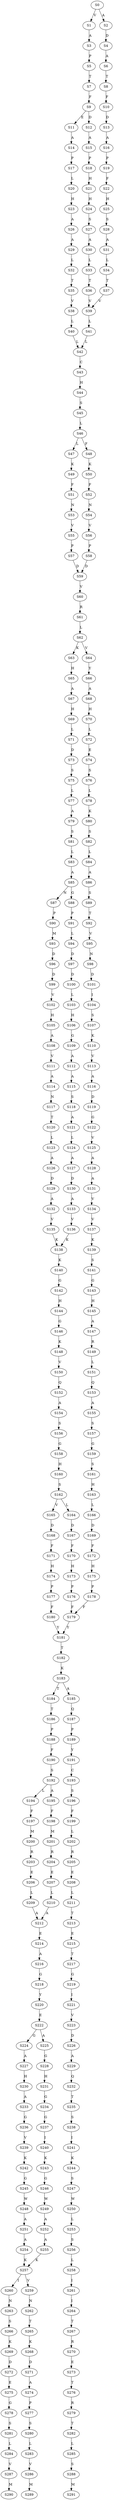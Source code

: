 strict digraph  {
	S0 -> S1 [ label = V ];
	S0 -> S2 [ label = A ];
	S1 -> S3 [ label = A ];
	S2 -> S4 [ label = D ];
	S3 -> S5 [ label = P ];
	S4 -> S6 [ label = A ];
	S5 -> S7 [ label = T ];
	S6 -> S8 [ label = T ];
	S7 -> S9 [ label = F ];
	S8 -> S10 [ label = F ];
	S9 -> S11 [ label = E ];
	S9 -> S12 [ label = D ];
	S10 -> S13 [ label = D ];
	S11 -> S14 [ label = A ];
	S12 -> S15 [ label = A ];
	S13 -> S16 [ label = A ];
	S14 -> S17 [ label = P ];
	S15 -> S18 [ label = P ];
	S16 -> S19 [ label = P ];
	S17 -> S20 [ label = L ];
	S18 -> S21 [ label = H ];
	S19 -> S22 [ label = F ];
	S20 -> S23 [ label = H ];
	S21 -> S24 [ label = H ];
	S22 -> S25 [ label = H ];
	S23 -> S26 [ label = A ];
	S24 -> S27 [ label = S ];
	S25 -> S28 [ label = S ];
	S26 -> S29 [ label = A ];
	S27 -> S30 [ label = A ];
	S28 -> S31 [ label = A ];
	S29 -> S32 [ label = L ];
	S30 -> S33 [ label = L ];
	S31 -> S34 [ label = L ];
	S32 -> S35 [ label = T ];
	S33 -> S36 [ label = T ];
	S34 -> S37 [ label = T ];
	S35 -> S38 [ label = V ];
	S36 -> S39 [ label = V ];
	S37 -> S39 [ label = V ];
	S38 -> S40 [ label = L ];
	S39 -> S41 [ label = L ];
	S40 -> S42 [ label = L ];
	S41 -> S42 [ label = L ];
	S42 -> S43 [ label = C ];
	S43 -> S44 [ label = H ];
	S44 -> S45 [ label = S ];
	S45 -> S46 [ label = L ];
	S46 -> S47 [ label = L ];
	S46 -> S48 [ label = F ];
	S47 -> S49 [ label = K ];
	S48 -> S50 [ label = K ];
	S49 -> S51 [ label = F ];
	S50 -> S52 [ label = F ];
	S51 -> S53 [ label = N ];
	S52 -> S54 [ label = N ];
	S53 -> S55 [ label = V ];
	S54 -> S56 [ label = V ];
	S55 -> S57 [ label = P ];
	S56 -> S58 [ label = P ];
	S57 -> S59 [ label = D ];
	S58 -> S59 [ label = D ];
	S59 -> S60 [ label = V ];
	S60 -> S61 [ label = R ];
	S61 -> S62 [ label = L ];
	S62 -> S63 [ label = K ];
	S62 -> S64 [ label = V ];
	S63 -> S65 [ label = H ];
	S64 -> S66 [ label = Y ];
	S65 -> S67 [ label = A ];
	S66 -> S68 [ label = A ];
	S67 -> S69 [ label = H ];
	S68 -> S70 [ label = H ];
	S69 -> S71 [ label = L ];
	S70 -> S72 [ label = L ];
	S71 -> S73 [ label = D ];
	S72 -> S74 [ label = E ];
	S73 -> S75 [ label = S ];
	S74 -> S76 [ label = S ];
	S75 -> S77 [ label = L ];
	S76 -> S78 [ label = L ];
	S77 -> S79 [ label = A ];
	S78 -> S80 [ label = K ];
	S79 -> S81 [ label = S ];
	S80 -> S82 [ label = S ];
	S81 -> S83 [ label = L ];
	S82 -> S84 [ label = L ];
	S83 -> S85 [ label = A ];
	S84 -> S86 [ label = A ];
	S85 -> S87 [ label = N ];
	S85 -> S88 [ label = G ];
	S86 -> S89 [ label = S ];
	S87 -> S90 [ label = P ];
	S88 -> S91 [ label = P ];
	S89 -> S92 [ label = T ];
	S90 -> S93 [ label = M ];
	S91 -> S94 [ label = L ];
	S92 -> S95 [ label = V ];
	S93 -> S96 [ label = D ];
	S94 -> S97 [ label = D ];
	S95 -> S98 [ label = N ];
	S96 -> S99 [ label = D ];
	S97 -> S100 [ label = D ];
	S98 -> S101 [ label = D ];
	S99 -> S102 [ label = V ];
	S100 -> S103 [ label = L ];
	S101 -> S104 [ label = I ];
	S102 -> S105 [ label = H ];
	S103 -> S106 [ label = H ];
	S104 -> S107 [ label = S ];
	S105 -> S108 [ label = A ];
	S106 -> S109 [ label = G ];
	S107 -> S110 [ label = K ];
	S108 -> S111 [ label = V ];
	S109 -> S112 [ label = A ];
	S110 -> S113 [ label = V ];
	S111 -> S114 [ label = A ];
	S112 -> S115 [ label = A ];
	S113 -> S116 [ label = A ];
	S114 -> S117 [ label = N ];
	S115 -> S118 [ label = S ];
	S116 -> S119 [ label = D ];
	S117 -> S120 [ label = T ];
	S118 -> S121 [ label = A ];
	S119 -> S122 [ label = G ];
	S120 -> S123 [ label = L ];
	S121 -> S124 [ label = L ];
	S122 -> S125 [ label = V ];
	S123 -> S126 [ label = A ];
	S124 -> S127 [ label = A ];
	S125 -> S128 [ label = A ];
	S126 -> S129 [ label = D ];
	S127 -> S130 [ label = D ];
	S128 -> S131 [ label = A ];
	S129 -> S132 [ label = A ];
	S130 -> S133 [ label = A ];
	S131 -> S134 [ label = V ];
	S132 -> S135 [ label = V ];
	S133 -> S136 [ label = V ];
	S134 -> S137 [ label = V ];
	S135 -> S138 [ label = K ];
	S136 -> S138 [ label = K ];
	S137 -> S139 [ label = K ];
	S138 -> S140 [ label = K ];
	S139 -> S141 [ label = S ];
	S140 -> S142 [ label = G ];
	S141 -> S143 [ label = G ];
	S142 -> S144 [ label = H ];
	S143 -> S145 [ label = H ];
	S144 -> S146 [ label = G ];
	S145 -> S147 [ label = A ];
	S146 -> S148 [ label = K ];
	S147 -> S149 [ label = R ];
	S148 -> S150 [ label = V ];
	S149 -> S151 [ label = L ];
	S150 -> S152 [ label = Q ];
	S151 -> S153 [ label = Q ];
	S152 -> S154 [ label = A ];
	S153 -> S155 [ label = A ];
	S154 -> S156 [ label = S ];
	S155 -> S157 [ label = S ];
	S156 -> S158 [ label = G ];
	S157 -> S159 [ label = G ];
	S158 -> S160 [ label = H ];
	S159 -> S161 [ label = S ];
	S160 -> S162 [ label = S ];
	S161 -> S163 [ label = H ];
	S162 -> S164 [ label = L ];
	S162 -> S165 [ label = V ];
	S163 -> S166 [ label = L ];
	S164 -> S167 [ label = D ];
	S165 -> S168 [ label = D ];
	S166 -> S169 [ label = D ];
	S167 -> S170 [ label = F ];
	S168 -> S171 [ label = F ];
	S169 -> S172 [ label = F ];
	S170 -> S173 [ label = H ];
	S171 -> S174 [ label = H ];
	S172 -> S175 [ label = H ];
	S173 -> S176 [ label = P ];
	S174 -> S177 [ label = P ];
	S175 -> S178 [ label = P ];
	S176 -> S179 [ label = F ];
	S177 -> S180 [ label = F ];
	S178 -> S179 [ label = F ];
	S179 -> S181 [ label = Y ];
	S180 -> S181 [ label = Y ];
	S181 -> S182 [ label = T ];
	S182 -> S183 [ label = K ];
	S183 -> S184 [ label = T ];
	S183 -> S185 [ label = A ];
	S184 -> S186 [ label = T ];
	S185 -> S187 [ label = Q ];
	S186 -> S188 [ label = P ];
	S187 -> S189 [ label = P ];
	S188 -> S190 [ label = F ];
	S189 -> S191 [ label = Y ];
	S190 -> S192 [ label = S ];
	S191 -> S193 [ label = C ];
	S192 -> S194 [ label = L ];
	S192 -> S195 [ label = A ];
	S193 -> S196 [ label = S ];
	S194 -> S197 [ label = F ];
	S195 -> S198 [ label = F ];
	S196 -> S199 [ label = F ];
	S197 -> S200 [ label = M ];
	S198 -> S201 [ label = M ];
	S199 -> S202 [ label = L ];
	S200 -> S203 [ label = R ];
	S201 -> S204 [ label = R ];
	S202 -> S205 [ label = R ];
	S203 -> S206 [ label = E ];
	S204 -> S207 [ label = E ];
	S205 -> S208 [ label = E ];
	S206 -> S209 [ label = L ];
	S207 -> S210 [ label = L ];
	S208 -> S211 [ label = L ];
	S209 -> S212 [ label = A ];
	S210 -> S212 [ label = A ];
	S211 -> S213 [ label = T ];
	S212 -> S214 [ label = E ];
	S213 -> S215 [ label = E ];
	S214 -> S216 [ label = A ];
	S215 -> S217 [ label = T ];
	S216 -> S218 [ label = G ];
	S217 -> S219 [ label = G ];
	S218 -> S220 [ label = Y ];
	S219 -> S221 [ label = I ];
	S220 -> S222 [ label = E ];
	S221 -> S223 [ label = V ];
	S222 -> S224 [ label = G ];
	S222 -> S225 [ label = A ];
	S223 -> S226 [ label = D ];
	S224 -> S227 [ label = A ];
	S225 -> S228 [ label = G ];
	S226 -> S229 [ label = A ];
	S227 -> S230 [ label = H ];
	S228 -> S231 [ label = H ];
	S229 -> S232 [ label = Q ];
	S230 -> S233 [ label = A ];
	S231 -> S234 [ label = G ];
	S232 -> S235 [ label = T ];
	S233 -> S236 [ label = G ];
	S234 -> S237 [ label = G ];
	S235 -> S238 [ label = S ];
	S236 -> S239 [ label = V ];
	S237 -> S240 [ label = I ];
	S238 -> S241 [ label = I ];
	S239 -> S242 [ label = K ];
	S240 -> S243 [ label = K ];
	S241 -> S244 [ label = K ];
	S242 -> S245 [ label = G ];
	S243 -> S246 [ label = G ];
	S244 -> S247 [ label = S ];
	S245 -> S248 [ label = W ];
	S246 -> S249 [ label = W ];
	S247 -> S250 [ label = W ];
	S248 -> S251 [ label = A ];
	S249 -> S252 [ label = A ];
	S250 -> S253 [ label = L ];
	S251 -> S254 [ label = A ];
	S252 -> S255 [ label = A ];
	S253 -> S256 [ label = S ];
	S254 -> S257 [ label = K ];
	S255 -> S257 [ label = K ];
	S256 -> S258 [ label = L ];
	S257 -> S259 [ label = V ];
	S257 -> S260 [ label = I ];
	S258 -> S261 [ label = I ];
	S259 -> S262 [ label = N ];
	S260 -> S263 [ label = N ];
	S261 -> S264 [ label = I ];
	S262 -> S265 [ label = T ];
	S263 -> S266 [ label = S ];
	S264 -> S267 [ label = T ];
	S265 -> S268 [ label = K ];
	S266 -> S269 [ label = K ];
	S267 -> S270 [ label = R ];
	S268 -> S271 [ label = D ];
	S269 -> S272 [ label = D ];
	S270 -> S273 [ label = E ];
	S271 -> S274 [ label = A ];
	S272 -> S275 [ label = E ];
	S273 -> S276 [ label = T ];
	S274 -> S277 [ label = P ];
	S275 -> S278 [ label = G ];
	S276 -> S279 [ label = R ];
	S277 -> S280 [ label = S ];
	S278 -> S281 [ label = S ];
	S279 -> S282 [ label = T ];
	S280 -> S283 [ label = L ];
	S281 -> S284 [ label = L ];
	S282 -> S285 [ label = L ];
	S283 -> S286 [ label = V ];
	S284 -> S287 [ label = V ];
	S285 -> S288 [ label = S ];
	S286 -> S289 [ label = M ];
	S287 -> S290 [ label = M ];
	S288 -> S291 [ label = M ];
}
